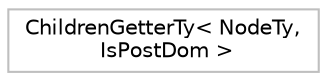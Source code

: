 digraph "Graphical Class Hierarchy"
{
 // LATEX_PDF_SIZE
  bgcolor="transparent";
  edge [fontname="Helvetica",fontsize="10",labelfontname="Helvetica",labelfontsize="10"];
  node [fontname="Helvetica",fontsize="10",shape=record];
  rankdir="LR";
  Node0 [label="ChildrenGetterTy\< NodeTy,\l IsPostDom \>",height=0.2,width=0.4,color="grey75",tooltip=" "];
}
